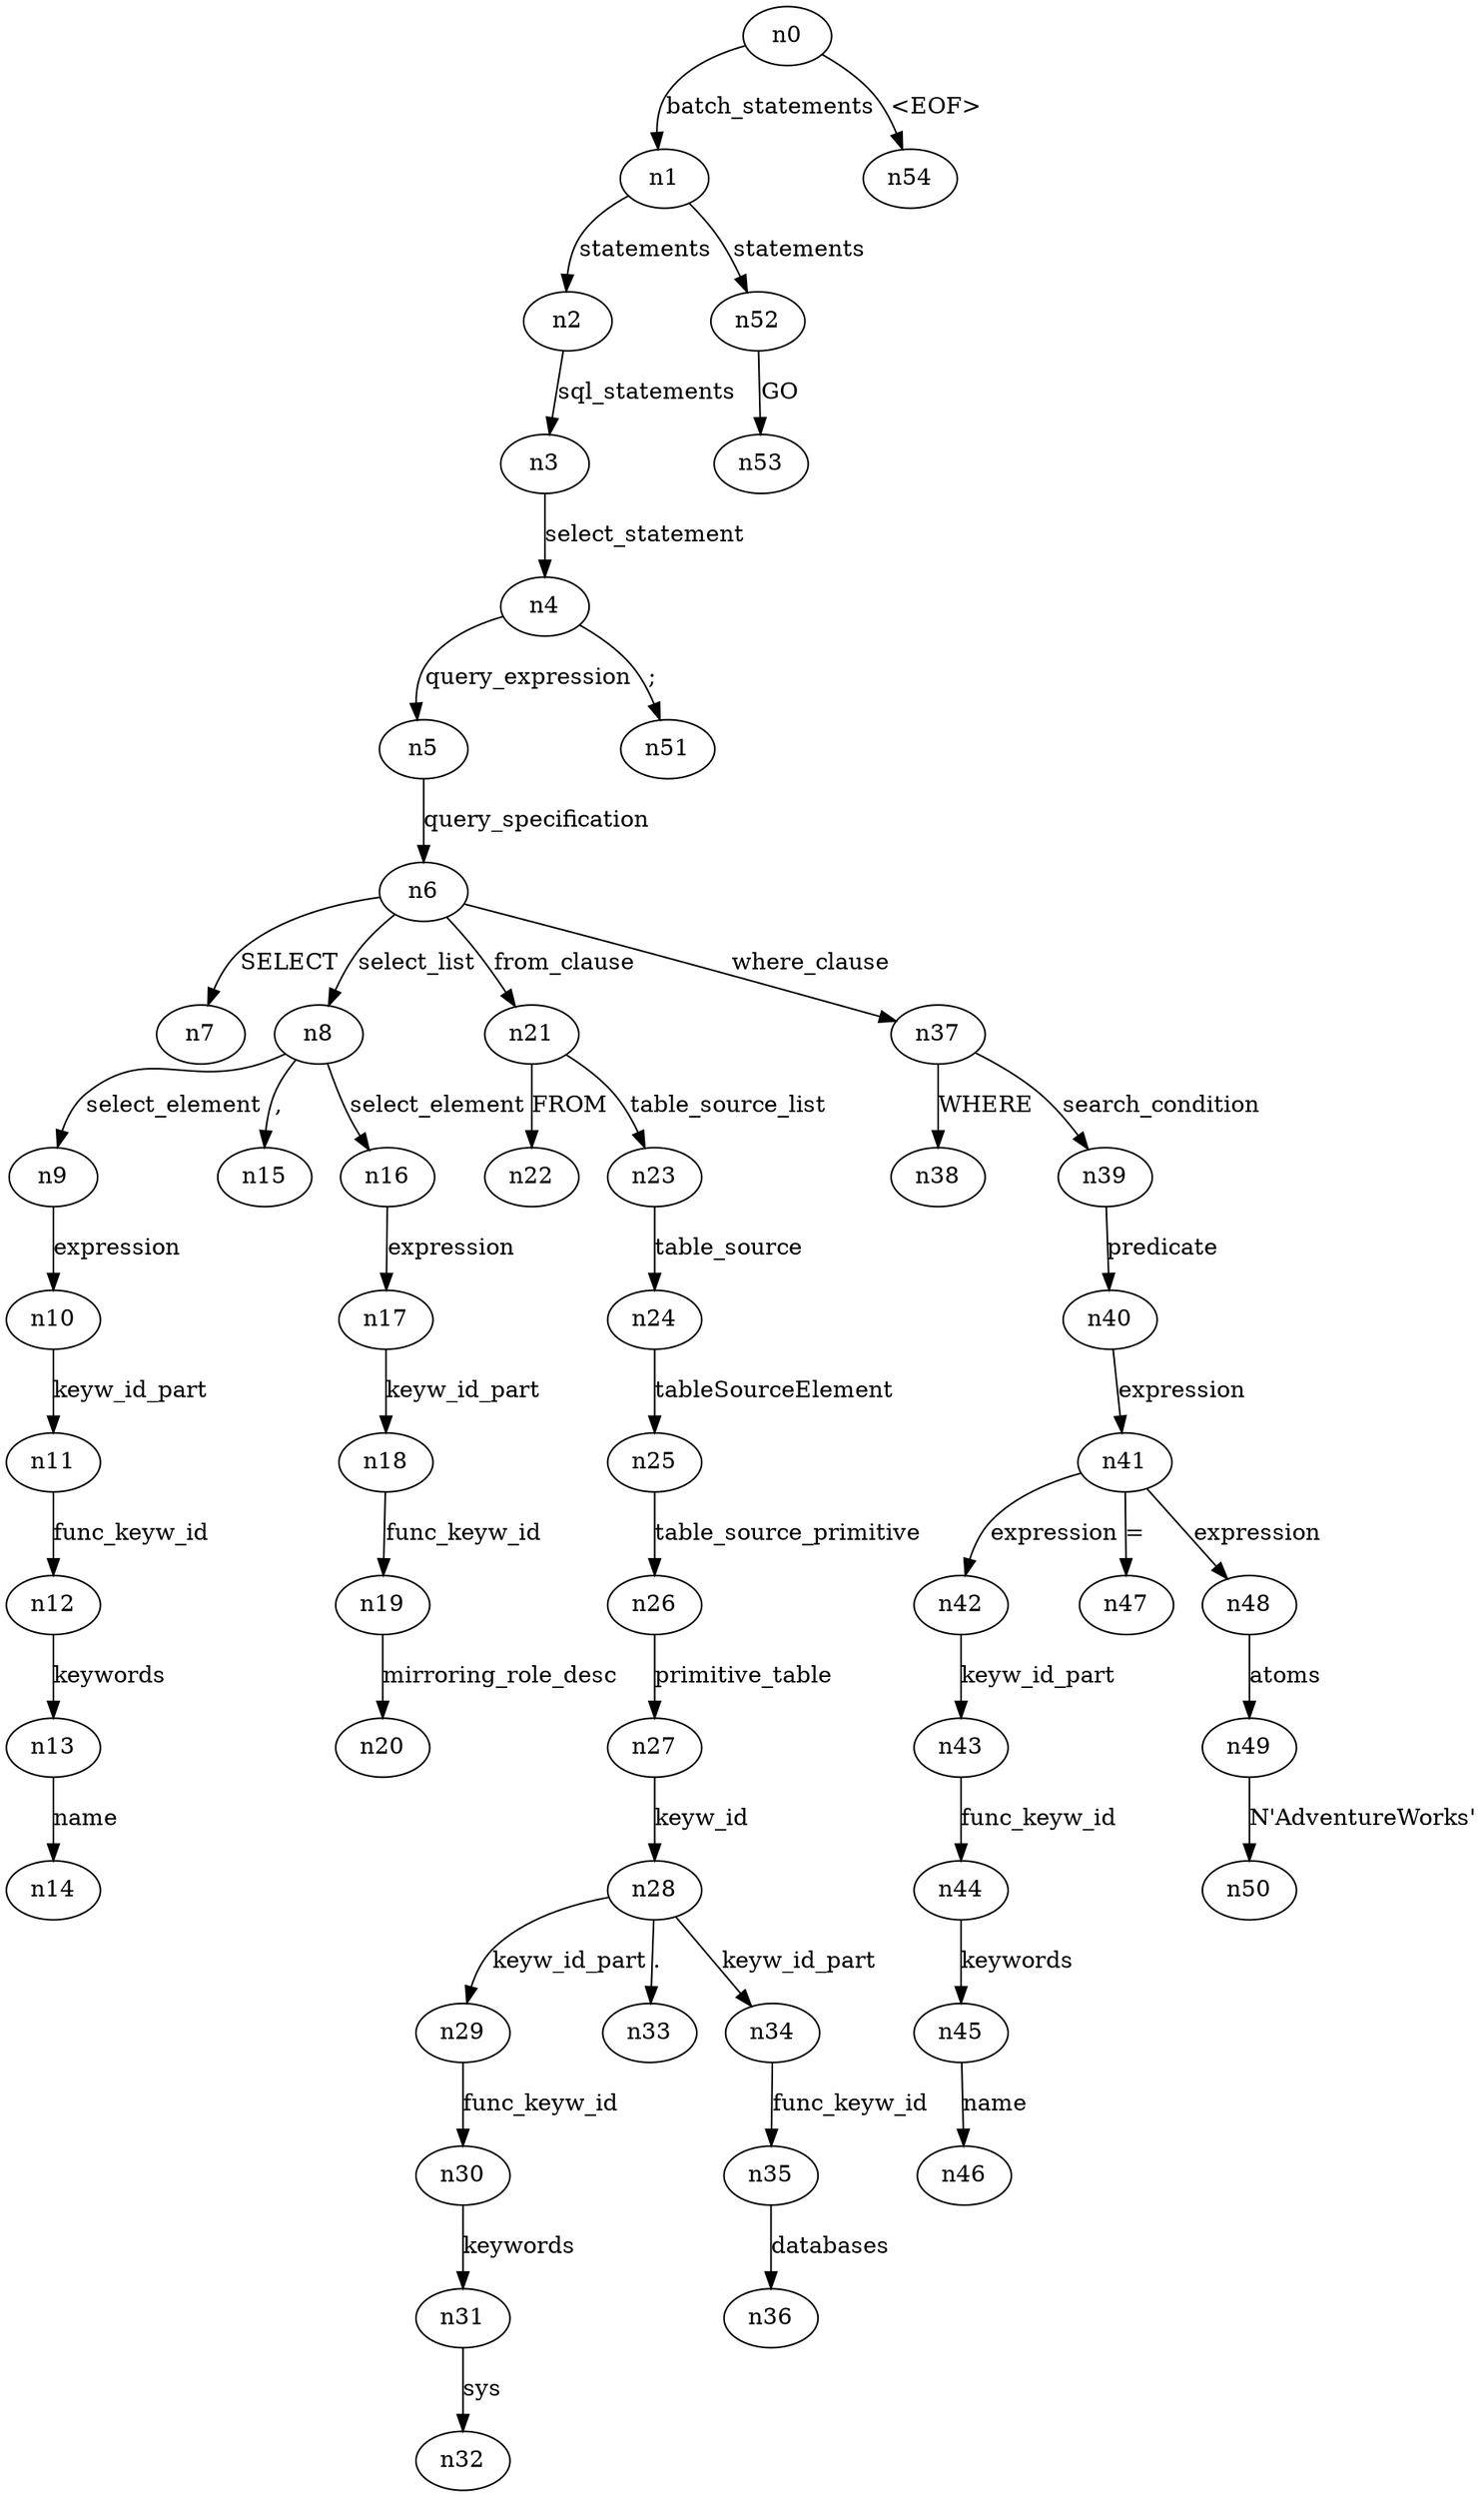 digraph ParseTree {
  n0 -> n1 [label="batch_statements"];
  n1 -> n2 [label="statements"];
  n2 -> n3 [label="sql_statements"];
  n3 -> n4 [label="select_statement"];
  n4 -> n5 [label="query_expression"];
  n5 -> n6 [label="query_specification"];
  n6 -> n7 [label="SELECT"];
  n6 -> n8 [label="select_list"];
  n8 -> n9 [label="select_element"];
  n9 -> n10 [label="expression"];
  n10 -> n11 [label="keyw_id_part"];
  n11 -> n12 [label="func_keyw_id"];
  n12 -> n13 [label="keywords"];
  n13 -> n14 [label="name"];
  n8 -> n15 [label=","];
  n8 -> n16 [label="select_element"];
  n16 -> n17 [label="expression"];
  n17 -> n18 [label="keyw_id_part"];
  n18 -> n19 [label="func_keyw_id"];
  n19 -> n20 [label="mirroring_role_desc"];
  n6 -> n21 [label="from_clause"];
  n21 -> n22 [label="FROM"];
  n21 -> n23 [label="table_source_list"];
  n23 -> n24 [label="table_source"];
  n24 -> n25 [label="tableSourceElement"];
  n25 -> n26 [label="table_source_primitive"];
  n26 -> n27 [label="primitive_table"];
  n27 -> n28 [label="keyw_id"];
  n28 -> n29 [label="keyw_id_part"];
  n29 -> n30 [label="func_keyw_id"];
  n30 -> n31 [label="keywords"];
  n31 -> n32 [label="sys"];
  n28 -> n33 [label="."];
  n28 -> n34 [label="keyw_id_part"];
  n34 -> n35 [label="func_keyw_id"];
  n35 -> n36 [label="databases"];
  n6 -> n37 [label="where_clause"];
  n37 -> n38 [label="WHERE"];
  n37 -> n39 [label="search_condition"];
  n39 -> n40 [label="predicate"];
  n40 -> n41 [label="expression"];
  n41 -> n42 [label="expression"];
  n42 -> n43 [label="keyw_id_part"];
  n43 -> n44 [label="func_keyw_id"];
  n44 -> n45 [label="keywords"];
  n45 -> n46 [label="name"];
  n41 -> n47 [label="="];
  n41 -> n48 [label="expression"];
  n48 -> n49 [label="atoms"];
  n49 -> n50 [label="N'AdventureWorks'"];
  n4 -> n51 [label=";"];
  n1 -> n52 [label="statements"];
  n52 -> n53 [label="GO"];
  n0 -> n54 [label="<EOF>"];
}